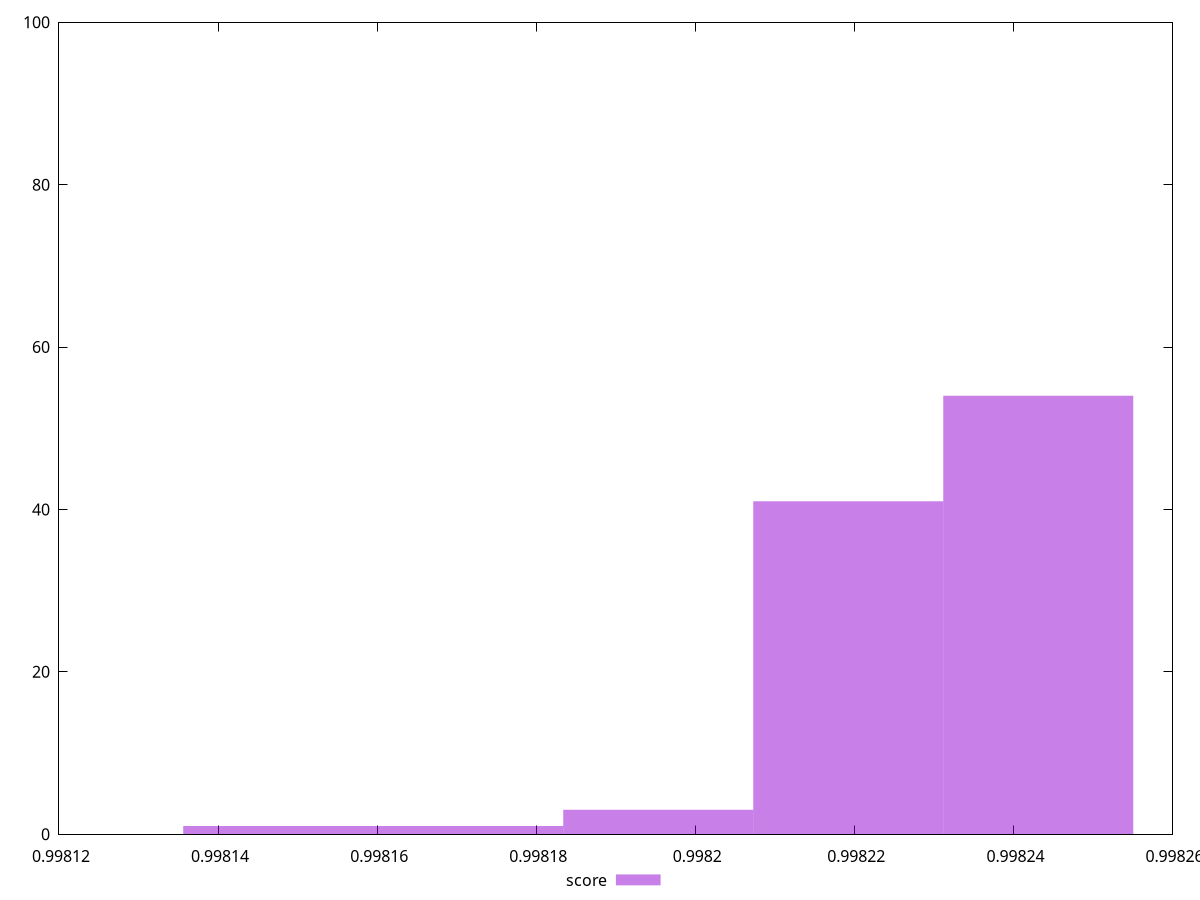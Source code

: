 reset
set terminal svg size 640, 490 enhanced background rgb 'white'
set output "report_00007_2020-12-11T15:55:29.892Z/first-cpu-idle/samples/pages+cached+noexternal+nofonts+nosvg+noimg+nocss/score/histogram.svg"

$score <<EOF
0.9982431221053113 54
0.9982192326896672 41
0.998195343274023 3
0.9981714538583789 1
0.9981475644427349 1
EOF

set key outside below
set boxwidth 0.000023889415644122705
set yrange [0:100]
set style fill transparent solid 0.5 noborder

plot \
  $score title "score" with boxes, \


reset